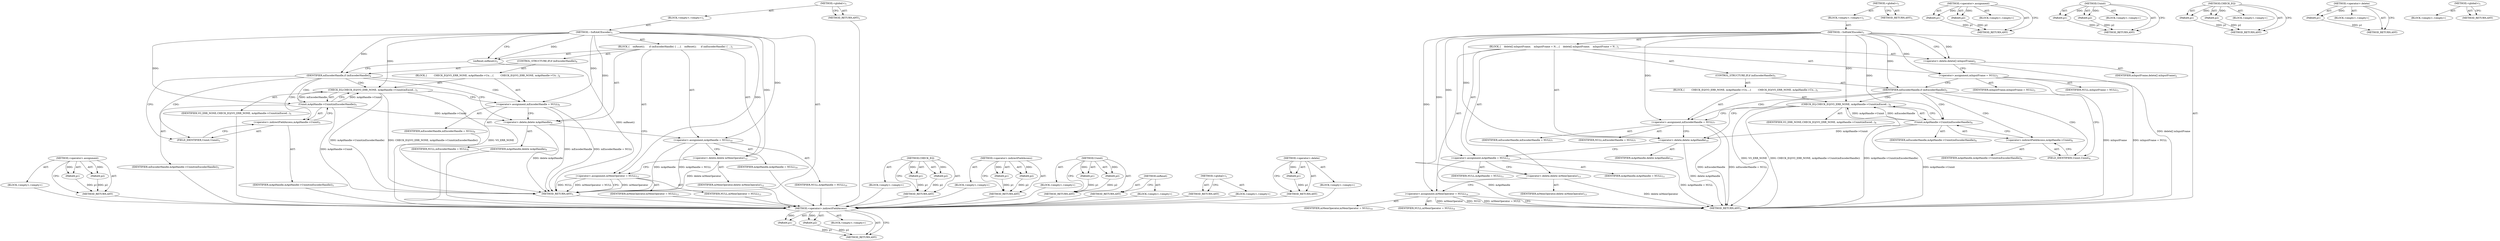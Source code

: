 digraph "&lt;operator&gt;.delete" {
vulnerable_72 [label=<(METHOD,&lt;operator&gt;.indirectFieldAccess)>];
vulnerable_73 [label=<(PARAM,p1)>];
vulnerable_74 [label=<(PARAM,p2)>];
vulnerable_75 [label=<(BLOCK,&lt;empty&gt;,&lt;empty&gt;)>];
vulnerable_76 [label=<(METHOD_RETURN,ANY)>];
vulnerable_6 [label=<(METHOD,&lt;global&gt;)<SUB>1</SUB>>];
vulnerable_7 [label=<(BLOCK,&lt;empty&gt;,&lt;empty&gt;)<SUB>1</SUB>>];
vulnerable_8 [label=<(METHOD,~SoftAACEncoder)<SUB>1</SUB>>];
vulnerable_9 [label=<(BLOCK,{
    delete[] mInputFrame;
    mInputFrame = N...,{
    delete[] mInputFrame;
    mInputFrame = N...)<SUB>1</SUB>>];
vulnerable_10 [label=<(&lt;operator&gt;.delete,delete[] mInputFrame)<SUB>2</SUB>>];
vulnerable_11 [label=<(IDENTIFIER,mInputFrame,delete[] mInputFrame)<SUB>2</SUB>>];
vulnerable_12 [label=<(&lt;operator&gt;.assignment,mInputFrame = NULL)<SUB>3</SUB>>];
vulnerable_13 [label=<(IDENTIFIER,mInputFrame,mInputFrame = NULL)<SUB>3</SUB>>];
vulnerable_14 [label=<(IDENTIFIER,NULL,mInputFrame = NULL)<SUB>3</SUB>>];
vulnerable_15 [label=<(CONTROL_STRUCTURE,IF,if (mEncoderHandle))<SUB>5</SUB>>];
vulnerable_16 [label=<(IDENTIFIER,mEncoderHandle,if (mEncoderHandle))<SUB>5</SUB>>];
vulnerable_17 [label=<(BLOCK,{
         CHECK_EQ(VO_ERR_NONE, mApiHandle-&gt;Un...,{
         CHECK_EQ(VO_ERR_NONE, mApiHandle-&gt;Un...)<SUB>5</SUB>>];
vulnerable_18 [label=<(CHECK_EQ,CHECK_EQ(VO_ERR_NONE, mApiHandle-&gt;Uninit(mEncod...)<SUB>6</SUB>>];
vulnerable_19 [label=<(IDENTIFIER,VO_ERR_NONE,CHECK_EQ(VO_ERR_NONE, mApiHandle-&gt;Uninit(mEncod...)<SUB>6</SUB>>];
vulnerable_20 [label=<(Uninit,mApiHandle-&gt;Uninit(mEncoderHandle))<SUB>6</SUB>>];
vulnerable_21 [label=<(&lt;operator&gt;.indirectFieldAccess,mApiHandle-&gt;Uninit)<SUB>6</SUB>>];
vulnerable_22 [label=<(IDENTIFIER,mApiHandle,mApiHandle-&gt;Uninit(mEncoderHandle))<SUB>6</SUB>>];
vulnerable_23 [label=<(FIELD_IDENTIFIER,Uninit,Uninit)<SUB>6</SUB>>];
vulnerable_24 [label=<(IDENTIFIER,mEncoderHandle,mApiHandle-&gt;Uninit(mEncoderHandle))<SUB>6</SUB>>];
vulnerable_25 [label=<(&lt;operator&gt;.assignment,mEncoderHandle = NULL)<SUB>7</SUB>>];
vulnerable_26 [label=<(IDENTIFIER,mEncoderHandle,mEncoderHandle = NULL)<SUB>7</SUB>>];
vulnerable_27 [label=<(IDENTIFIER,NULL,mEncoderHandle = NULL)<SUB>7</SUB>>];
vulnerable_28 [label=<(&lt;operator&gt;.delete,delete mApiHandle)<SUB>10</SUB>>];
vulnerable_29 [label=<(IDENTIFIER,mApiHandle,delete mApiHandle)<SUB>10</SUB>>];
vulnerable_30 [label=<(&lt;operator&gt;.assignment,mApiHandle = NULL)<SUB>11</SUB>>];
vulnerable_31 [label=<(IDENTIFIER,mApiHandle,mApiHandle = NULL)<SUB>11</SUB>>];
vulnerable_32 [label=<(IDENTIFIER,NULL,mApiHandle = NULL)<SUB>11</SUB>>];
vulnerable_33 [label=<(&lt;operator&gt;.delete,delete mMemOperator)<SUB>13</SUB>>];
vulnerable_34 [label=<(IDENTIFIER,mMemOperator,delete mMemOperator)<SUB>13</SUB>>];
vulnerable_35 [label=<(&lt;operator&gt;.assignment,mMemOperator = NULL)<SUB>14</SUB>>];
vulnerable_36 [label=<(IDENTIFIER,mMemOperator,mMemOperator = NULL)<SUB>14</SUB>>];
vulnerable_37 [label=<(IDENTIFIER,NULL,mMemOperator = NULL)<SUB>14</SUB>>];
vulnerable_38 [label=<(METHOD_RETURN,ANY)<SUB>1</SUB>>];
vulnerable_40 [label=<(METHOD_RETURN,ANY)<SUB>1</SUB>>];
vulnerable_57 [label=<(METHOD,&lt;operator&gt;.assignment)>];
vulnerable_58 [label=<(PARAM,p1)>];
vulnerable_59 [label=<(PARAM,p2)>];
vulnerable_60 [label=<(BLOCK,&lt;empty&gt;,&lt;empty&gt;)>];
vulnerable_61 [label=<(METHOD_RETURN,ANY)>];
vulnerable_67 [label=<(METHOD,Uninit)>];
vulnerable_68 [label=<(PARAM,p1)>];
vulnerable_69 [label=<(PARAM,p2)>];
vulnerable_70 [label=<(BLOCK,&lt;empty&gt;,&lt;empty&gt;)>];
vulnerable_71 [label=<(METHOD_RETURN,ANY)>];
vulnerable_62 [label=<(METHOD,CHECK_EQ)>];
vulnerable_63 [label=<(PARAM,p1)>];
vulnerable_64 [label=<(PARAM,p2)>];
vulnerable_65 [label=<(BLOCK,&lt;empty&gt;,&lt;empty&gt;)>];
vulnerable_66 [label=<(METHOD_RETURN,ANY)>];
vulnerable_53 [label=<(METHOD,&lt;operator&gt;.delete)>];
vulnerable_54 [label=<(PARAM,p1)>];
vulnerable_55 [label=<(BLOCK,&lt;empty&gt;,&lt;empty&gt;)>];
vulnerable_56 [label=<(METHOD_RETURN,ANY)>];
vulnerable_47 [label=<(METHOD,&lt;global&gt;)<SUB>1</SUB>>];
vulnerable_48 [label=<(BLOCK,&lt;empty&gt;,&lt;empty&gt;)>];
vulnerable_49 [label=<(METHOD_RETURN,ANY)>];
fixed_67 [label=<(METHOD,&lt;operator&gt;.assignment)>];
fixed_68 [label=<(PARAM,p1)>];
fixed_69 [label=<(PARAM,p2)>];
fixed_70 [label=<(BLOCK,&lt;empty&gt;,&lt;empty&gt;)>];
fixed_71 [label=<(METHOD_RETURN,ANY)>];
fixed_6 [label=<(METHOD,&lt;global&gt;)<SUB>1</SUB>>];
fixed_7 [label=<(BLOCK,&lt;empty&gt;,&lt;empty&gt;)<SUB>1</SUB>>];
fixed_8 [label=<(METHOD,~SoftAACEncoder)<SUB>1</SUB>>];
fixed_9 [label=<(BLOCK,{
    onReset();
 
     if (mEncoderHandle) {
 ...,{
    onReset();
 
     if (mEncoderHandle) {
 ...)<SUB>1</SUB>>];
fixed_10 [label=<(onReset,onReset())<SUB>2</SUB>>];
fixed_11 [label=<(CONTROL_STRUCTURE,IF,if (mEncoderHandle))<SUB>4</SUB>>];
fixed_12 [label=<(IDENTIFIER,mEncoderHandle,if (mEncoderHandle))<SUB>4</SUB>>];
fixed_13 [label=<(BLOCK,{
         CHECK_EQ(VO_ERR_NONE, mApiHandle-&gt;Un...,{
         CHECK_EQ(VO_ERR_NONE, mApiHandle-&gt;Un...)<SUB>4</SUB>>];
fixed_14 [label=<(CHECK_EQ,CHECK_EQ(VO_ERR_NONE, mApiHandle-&gt;Uninit(mEncod...)<SUB>5</SUB>>];
fixed_15 [label=<(IDENTIFIER,VO_ERR_NONE,CHECK_EQ(VO_ERR_NONE, mApiHandle-&gt;Uninit(mEncod...)<SUB>5</SUB>>];
fixed_16 [label=<(Uninit,mApiHandle-&gt;Uninit(mEncoderHandle))<SUB>5</SUB>>];
fixed_17 [label=<(&lt;operator&gt;.indirectFieldAccess,mApiHandle-&gt;Uninit)<SUB>5</SUB>>];
fixed_18 [label=<(IDENTIFIER,mApiHandle,mApiHandle-&gt;Uninit(mEncoderHandle))<SUB>5</SUB>>];
fixed_19 [label=<(FIELD_IDENTIFIER,Uninit,Uninit)<SUB>5</SUB>>];
fixed_20 [label=<(IDENTIFIER,mEncoderHandle,mApiHandle-&gt;Uninit(mEncoderHandle))<SUB>5</SUB>>];
fixed_21 [label=<(&lt;operator&gt;.assignment,mEncoderHandle = NULL)<SUB>6</SUB>>];
fixed_22 [label=<(IDENTIFIER,mEncoderHandle,mEncoderHandle = NULL)<SUB>6</SUB>>];
fixed_23 [label=<(IDENTIFIER,NULL,mEncoderHandle = NULL)<SUB>6</SUB>>];
fixed_24 [label=<(&lt;operator&gt;.delete,delete mApiHandle)<SUB>9</SUB>>];
fixed_25 [label=<(IDENTIFIER,mApiHandle,delete mApiHandle)<SUB>9</SUB>>];
fixed_26 [label=<(&lt;operator&gt;.assignment,mApiHandle = NULL)<SUB>10</SUB>>];
fixed_27 [label=<(IDENTIFIER,mApiHandle,mApiHandle = NULL)<SUB>10</SUB>>];
fixed_28 [label=<(IDENTIFIER,NULL,mApiHandle = NULL)<SUB>10</SUB>>];
fixed_29 [label=<(&lt;operator&gt;.delete,delete mMemOperator)<SUB>12</SUB>>];
fixed_30 [label=<(IDENTIFIER,mMemOperator,delete mMemOperator)<SUB>12</SUB>>];
fixed_31 [label=<(&lt;operator&gt;.assignment,mMemOperator = NULL)<SUB>13</SUB>>];
fixed_32 [label=<(IDENTIFIER,mMemOperator,mMemOperator = NULL)<SUB>13</SUB>>];
fixed_33 [label=<(IDENTIFIER,NULL,mMemOperator = NULL)<SUB>13</SUB>>];
fixed_34 [label=<(METHOD_RETURN,ANY)<SUB>1</SUB>>];
fixed_36 [label=<(METHOD_RETURN,ANY)<SUB>1</SUB>>];
fixed_52 [label=<(METHOD,CHECK_EQ)>];
fixed_53 [label=<(PARAM,p1)>];
fixed_54 [label=<(PARAM,p2)>];
fixed_55 [label=<(BLOCK,&lt;empty&gt;,&lt;empty&gt;)>];
fixed_56 [label=<(METHOD_RETURN,ANY)>];
fixed_62 [label=<(METHOD,&lt;operator&gt;.indirectFieldAccess)>];
fixed_63 [label=<(PARAM,p1)>];
fixed_64 [label=<(PARAM,p2)>];
fixed_65 [label=<(BLOCK,&lt;empty&gt;,&lt;empty&gt;)>];
fixed_66 [label=<(METHOD_RETURN,ANY)>];
fixed_57 [label=<(METHOD,Uninit)>];
fixed_58 [label=<(PARAM,p1)>];
fixed_59 [label=<(PARAM,p2)>];
fixed_60 [label=<(BLOCK,&lt;empty&gt;,&lt;empty&gt;)>];
fixed_61 [label=<(METHOD_RETURN,ANY)>];
fixed_49 [label=<(METHOD,onReset)>];
fixed_50 [label=<(BLOCK,&lt;empty&gt;,&lt;empty&gt;)>];
fixed_51 [label=<(METHOD_RETURN,ANY)>];
fixed_43 [label=<(METHOD,&lt;global&gt;)<SUB>1</SUB>>];
fixed_44 [label=<(BLOCK,&lt;empty&gt;,&lt;empty&gt;)>];
fixed_45 [label=<(METHOD_RETURN,ANY)>];
fixed_72 [label=<(METHOD,&lt;operator&gt;.delete)>];
fixed_73 [label=<(PARAM,p1)>];
fixed_74 [label=<(BLOCK,&lt;empty&gt;,&lt;empty&gt;)>];
fixed_75 [label=<(METHOD_RETURN,ANY)>];
vulnerable_72 -> vulnerable_73  [key=0, label="AST: "];
vulnerable_72 -> vulnerable_73  [key=1, label="DDG: "];
vulnerable_72 -> vulnerable_75  [key=0, label="AST: "];
vulnerable_72 -> vulnerable_74  [key=0, label="AST: "];
vulnerable_72 -> vulnerable_74  [key=1, label="DDG: "];
vulnerable_72 -> vulnerable_76  [key=0, label="AST: "];
vulnerable_72 -> vulnerable_76  [key=1, label="CFG: "];
vulnerable_73 -> vulnerable_76  [key=0, label="DDG: p1"];
vulnerable_74 -> vulnerable_76  [key=0, label="DDG: p2"];
vulnerable_6 -> vulnerable_7  [key=0, label="AST: "];
vulnerable_6 -> vulnerable_40  [key=0, label="AST: "];
vulnerable_6 -> vulnerable_40  [key=1, label="CFG: "];
vulnerable_7 -> vulnerable_8  [key=0, label="AST: "];
vulnerable_8 -> vulnerable_9  [key=0, label="AST: "];
vulnerable_8 -> vulnerable_38  [key=0, label="AST: "];
vulnerable_8 -> vulnerable_10  [key=0, label="CFG: "];
vulnerable_8 -> vulnerable_10  [key=1, label="DDG: "];
vulnerable_8 -> vulnerable_12  [key=0, label="DDG: "];
vulnerable_8 -> vulnerable_30  [key=0, label="DDG: "];
vulnerable_8 -> vulnerable_35  [key=0, label="DDG: "];
vulnerable_8 -> vulnerable_16  [key=0, label="DDG: "];
vulnerable_8 -> vulnerable_28  [key=0, label="DDG: "];
vulnerable_8 -> vulnerable_33  [key=0, label="DDG: "];
vulnerable_8 -> vulnerable_25  [key=0, label="DDG: "];
vulnerable_8 -> vulnerable_18  [key=0, label="DDG: "];
vulnerable_8 -> vulnerable_20  [key=0, label="DDG: "];
vulnerable_9 -> vulnerable_10  [key=0, label="AST: "];
vulnerable_9 -> vulnerable_12  [key=0, label="AST: "];
vulnerable_9 -> vulnerable_15  [key=0, label="AST: "];
vulnerable_9 -> vulnerable_28  [key=0, label="AST: "];
vulnerable_9 -> vulnerable_30  [key=0, label="AST: "];
vulnerable_9 -> vulnerable_33  [key=0, label="AST: "];
vulnerable_9 -> vulnerable_35  [key=0, label="AST: "];
vulnerable_10 -> vulnerable_11  [key=0, label="AST: "];
vulnerable_10 -> vulnerable_12  [key=0, label="CFG: "];
vulnerable_10 -> vulnerable_38  [key=0, label="DDG: delete[] mInputFrame"];
vulnerable_12 -> vulnerable_13  [key=0, label="AST: "];
vulnerable_12 -> vulnerable_14  [key=0, label="AST: "];
vulnerable_12 -> vulnerable_16  [key=0, label="CFG: "];
vulnerable_12 -> vulnerable_38  [key=0, label="DDG: mInputFrame"];
vulnerable_12 -> vulnerable_38  [key=1, label="DDG: mInputFrame = NULL"];
vulnerable_15 -> vulnerable_16  [key=0, label="AST: "];
vulnerable_15 -> vulnerable_17  [key=0, label="AST: "];
vulnerable_16 -> vulnerable_23  [key=0, label="CFG: "];
vulnerable_16 -> vulnerable_23  [key=1, label="CDG: "];
vulnerable_16 -> vulnerable_28  [key=0, label="CFG: "];
vulnerable_16 -> vulnerable_20  [key=0, label="CDG: "];
vulnerable_16 -> vulnerable_25  [key=0, label="CDG: "];
vulnerable_16 -> vulnerable_21  [key=0, label="CDG: "];
vulnerable_16 -> vulnerable_18  [key=0, label="CDG: "];
vulnerable_17 -> vulnerable_18  [key=0, label="AST: "];
vulnerable_17 -> vulnerable_25  [key=0, label="AST: "];
vulnerable_18 -> vulnerable_19  [key=0, label="AST: "];
vulnerable_18 -> vulnerable_20  [key=0, label="AST: "];
vulnerable_18 -> vulnerable_25  [key=0, label="CFG: "];
vulnerable_18 -> vulnerable_38  [key=0, label="DDG: mApiHandle-&gt;Uninit(mEncoderHandle)"];
vulnerable_18 -> vulnerable_38  [key=1, label="DDG: CHECK_EQ(VO_ERR_NONE, mApiHandle-&gt;Uninit(mEncoderHandle))"];
vulnerable_18 -> vulnerable_38  [key=2, label="DDG: VO_ERR_NONE"];
vulnerable_20 -> vulnerable_21  [key=0, label="AST: "];
vulnerable_20 -> vulnerable_24  [key=0, label="AST: "];
vulnerable_20 -> vulnerable_18  [key=0, label="CFG: "];
vulnerable_20 -> vulnerable_18  [key=1, label="DDG: mApiHandle-&gt;Uninit"];
vulnerable_20 -> vulnerable_18  [key=2, label="DDG: mEncoderHandle"];
vulnerable_20 -> vulnerable_38  [key=0, label="DDG: mApiHandle-&gt;Uninit"];
vulnerable_20 -> vulnerable_28  [key=0, label="DDG: mApiHandle-&gt;Uninit"];
vulnerable_21 -> vulnerable_22  [key=0, label="AST: "];
vulnerable_21 -> vulnerable_23  [key=0, label="AST: "];
vulnerable_21 -> vulnerable_20  [key=0, label="CFG: "];
vulnerable_23 -> vulnerable_21  [key=0, label="CFG: "];
vulnerable_25 -> vulnerable_26  [key=0, label="AST: "];
vulnerable_25 -> vulnerable_27  [key=0, label="AST: "];
vulnerable_25 -> vulnerable_28  [key=0, label="CFG: "];
vulnerable_25 -> vulnerable_38  [key=0, label="DDG: mEncoderHandle"];
vulnerable_25 -> vulnerable_38  [key=1, label="DDG: mEncoderHandle = NULL"];
vulnerable_28 -> vulnerable_29  [key=0, label="AST: "];
vulnerable_28 -> vulnerable_30  [key=0, label="CFG: "];
vulnerable_28 -> vulnerable_38  [key=0, label="DDG: delete mApiHandle"];
vulnerable_30 -> vulnerable_31  [key=0, label="AST: "];
vulnerable_30 -> vulnerable_32  [key=0, label="AST: "];
vulnerable_30 -> vulnerable_33  [key=0, label="CFG: "];
vulnerable_30 -> vulnerable_38  [key=0, label="DDG: mApiHandle"];
vulnerable_30 -> vulnerable_38  [key=1, label="DDG: mApiHandle = NULL"];
vulnerable_33 -> vulnerable_34  [key=0, label="AST: "];
vulnerable_33 -> vulnerable_35  [key=0, label="CFG: "];
vulnerable_33 -> vulnerable_38  [key=0, label="DDG: delete mMemOperator"];
vulnerable_35 -> vulnerable_36  [key=0, label="AST: "];
vulnerable_35 -> vulnerable_37  [key=0, label="AST: "];
vulnerable_35 -> vulnerable_38  [key=0, label="CFG: "];
vulnerable_35 -> vulnerable_38  [key=1, label="DDG: mMemOperator"];
vulnerable_35 -> vulnerable_38  [key=2, label="DDG: NULL"];
vulnerable_35 -> vulnerable_38  [key=3, label="DDG: mMemOperator = NULL"];
vulnerable_57 -> vulnerable_58  [key=0, label="AST: "];
vulnerable_57 -> vulnerable_58  [key=1, label="DDG: "];
vulnerable_57 -> vulnerable_60  [key=0, label="AST: "];
vulnerable_57 -> vulnerable_59  [key=0, label="AST: "];
vulnerable_57 -> vulnerable_59  [key=1, label="DDG: "];
vulnerable_57 -> vulnerable_61  [key=0, label="AST: "];
vulnerable_57 -> vulnerable_61  [key=1, label="CFG: "];
vulnerable_58 -> vulnerable_61  [key=0, label="DDG: p1"];
vulnerable_59 -> vulnerable_61  [key=0, label="DDG: p2"];
vulnerable_67 -> vulnerable_68  [key=0, label="AST: "];
vulnerable_67 -> vulnerable_68  [key=1, label="DDG: "];
vulnerable_67 -> vulnerable_70  [key=0, label="AST: "];
vulnerable_67 -> vulnerable_69  [key=0, label="AST: "];
vulnerable_67 -> vulnerable_69  [key=1, label="DDG: "];
vulnerable_67 -> vulnerable_71  [key=0, label="AST: "];
vulnerable_67 -> vulnerable_71  [key=1, label="CFG: "];
vulnerable_68 -> vulnerable_71  [key=0, label="DDG: p1"];
vulnerable_69 -> vulnerable_71  [key=0, label="DDG: p2"];
vulnerable_62 -> vulnerable_63  [key=0, label="AST: "];
vulnerable_62 -> vulnerable_63  [key=1, label="DDG: "];
vulnerable_62 -> vulnerable_65  [key=0, label="AST: "];
vulnerable_62 -> vulnerable_64  [key=0, label="AST: "];
vulnerable_62 -> vulnerable_64  [key=1, label="DDG: "];
vulnerable_62 -> vulnerable_66  [key=0, label="AST: "];
vulnerable_62 -> vulnerable_66  [key=1, label="CFG: "];
vulnerable_63 -> vulnerable_66  [key=0, label="DDG: p1"];
vulnerable_64 -> vulnerable_66  [key=0, label="DDG: p2"];
vulnerable_53 -> vulnerable_54  [key=0, label="AST: "];
vulnerable_53 -> vulnerable_54  [key=1, label="DDG: "];
vulnerable_53 -> vulnerable_55  [key=0, label="AST: "];
vulnerable_53 -> vulnerable_56  [key=0, label="AST: "];
vulnerable_53 -> vulnerable_56  [key=1, label="CFG: "];
vulnerable_54 -> vulnerable_56  [key=0, label="DDG: p1"];
vulnerable_47 -> vulnerable_48  [key=0, label="AST: "];
vulnerable_47 -> vulnerable_49  [key=0, label="AST: "];
vulnerable_47 -> vulnerable_49  [key=1, label="CFG: "];
fixed_67 -> fixed_68  [key=0, label="AST: "];
fixed_67 -> fixed_68  [key=1, label="DDG: "];
fixed_67 -> fixed_70  [key=0, label="AST: "];
fixed_67 -> fixed_69  [key=0, label="AST: "];
fixed_67 -> fixed_69  [key=1, label="DDG: "];
fixed_67 -> fixed_71  [key=0, label="AST: "];
fixed_67 -> fixed_71  [key=1, label="CFG: "];
fixed_68 -> fixed_71  [key=0, label="DDG: p1"];
fixed_69 -> fixed_71  [key=0, label="DDG: p2"];
fixed_70 -> vulnerable_72  [key=0];
fixed_71 -> vulnerable_72  [key=0];
fixed_6 -> fixed_7  [key=0, label="AST: "];
fixed_6 -> fixed_36  [key=0, label="AST: "];
fixed_6 -> fixed_36  [key=1, label="CFG: "];
fixed_7 -> fixed_8  [key=0, label="AST: "];
fixed_8 -> fixed_9  [key=0, label="AST: "];
fixed_8 -> fixed_34  [key=0, label="AST: "];
fixed_8 -> fixed_10  [key=0, label="CFG: "];
fixed_8 -> fixed_10  [key=1, label="DDG: "];
fixed_8 -> fixed_26  [key=0, label="DDG: "];
fixed_8 -> fixed_31  [key=0, label="DDG: "];
fixed_8 -> fixed_12  [key=0, label="DDG: "];
fixed_8 -> fixed_24  [key=0, label="DDG: "];
fixed_8 -> fixed_29  [key=0, label="DDG: "];
fixed_8 -> fixed_21  [key=0, label="DDG: "];
fixed_8 -> fixed_14  [key=0, label="DDG: "];
fixed_8 -> fixed_16  [key=0, label="DDG: "];
fixed_9 -> fixed_10  [key=0, label="AST: "];
fixed_9 -> fixed_11  [key=0, label="AST: "];
fixed_9 -> fixed_24  [key=0, label="AST: "];
fixed_9 -> fixed_26  [key=0, label="AST: "];
fixed_9 -> fixed_29  [key=0, label="AST: "];
fixed_9 -> fixed_31  [key=0, label="AST: "];
fixed_10 -> fixed_12  [key=0, label="CFG: "];
fixed_10 -> fixed_34  [key=0, label="DDG: onReset()"];
fixed_11 -> fixed_12  [key=0, label="AST: "];
fixed_11 -> fixed_13  [key=0, label="AST: "];
fixed_12 -> fixed_19  [key=0, label="CFG: "];
fixed_12 -> fixed_19  [key=1, label="CDG: "];
fixed_12 -> fixed_24  [key=0, label="CFG: "];
fixed_12 -> fixed_16  [key=0, label="CDG: "];
fixed_12 -> fixed_17  [key=0, label="CDG: "];
fixed_12 -> fixed_21  [key=0, label="CDG: "];
fixed_12 -> fixed_14  [key=0, label="CDG: "];
fixed_13 -> fixed_14  [key=0, label="AST: "];
fixed_13 -> fixed_21  [key=0, label="AST: "];
fixed_14 -> fixed_15  [key=0, label="AST: "];
fixed_14 -> fixed_16  [key=0, label="AST: "];
fixed_14 -> fixed_21  [key=0, label="CFG: "];
fixed_14 -> fixed_34  [key=0, label="DDG: mApiHandle-&gt;Uninit(mEncoderHandle)"];
fixed_14 -> fixed_34  [key=1, label="DDG: CHECK_EQ(VO_ERR_NONE, mApiHandle-&gt;Uninit(mEncoderHandle))"];
fixed_14 -> fixed_34  [key=2, label="DDG: VO_ERR_NONE"];
fixed_15 -> vulnerable_72  [key=0];
fixed_16 -> fixed_17  [key=0, label="AST: "];
fixed_16 -> fixed_20  [key=0, label="AST: "];
fixed_16 -> fixed_14  [key=0, label="CFG: "];
fixed_16 -> fixed_14  [key=1, label="DDG: mApiHandle-&gt;Uninit"];
fixed_16 -> fixed_14  [key=2, label="DDG: mEncoderHandle"];
fixed_16 -> fixed_34  [key=0, label="DDG: mApiHandle-&gt;Uninit"];
fixed_16 -> fixed_24  [key=0, label="DDG: mApiHandle-&gt;Uninit"];
fixed_17 -> fixed_18  [key=0, label="AST: "];
fixed_17 -> fixed_19  [key=0, label="AST: "];
fixed_17 -> fixed_16  [key=0, label="CFG: "];
fixed_18 -> vulnerable_72  [key=0];
fixed_19 -> fixed_17  [key=0, label="CFG: "];
fixed_20 -> vulnerable_72  [key=0];
fixed_21 -> fixed_22  [key=0, label="AST: "];
fixed_21 -> fixed_23  [key=0, label="AST: "];
fixed_21 -> fixed_24  [key=0, label="CFG: "];
fixed_21 -> fixed_34  [key=0, label="DDG: mEncoderHandle"];
fixed_21 -> fixed_34  [key=1, label="DDG: mEncoderHandle = NULL"];
fixed_22 -> vulnerable_72  [key=0];
fixed_23 -> vulnerable_72  [key=0];
fixed_24 -> fixed_25  [key=0, label="AST: "];
fixed_24 -> fixed_26  [key=0, label="CFG: "];
fixed_24 -> fixed_34  [key=0, label="DDG: delete mApiHandle"];
fixed_25 -> vulnerable_72  [key=0];
fixed_26 -> fixed_27  [key=0, label="AST: "];
fixed_26 -> fixed_28  [key=0, label="AST: "];
fixed_26 -> fixed_29  [key=0, label="CFG: "];
fixed_26 -> fixed_34  [key=0, label="DDG: mApiHandle"];
fixed_26 -> fixed_34  [key=1, label="DDG: mApiHandle = NULL"];
fixed_27 -> vulnerable_72  [key=0];
fixed_28 -> vulnerable_72  [key=0];
fixed_29 -> fixed_30  [key=0, label="AST: "];
fixed_29 -> fixed_31  [key=0, label="CFG: "];
fixed_29 -> fixed_34  [key=0, label="DDG: delete mMemOperator"];
fixed_30 -> vulnerable_72  [key=0];
fixed_31 -> fixed_32  [key=0, label="AST: "];
fixed_31 -> fixed_33  [key=0, label="AST: "];
fixed_31 -> fixed_34  [key=0, label="CFG: "];
fixed_31 -> fixed_34  [key=1, label="DDG: mMemOperator"];
fixed_31 -> fixed_34  [key=2, label="DDG: NULL"];
fixed_31 -> fixed_34  [key=3, label="DDG: mMemOperator = NULL"];
fixed_32 -> vulnerable_72  [key=0];
fixed_33 -> vulnerable_72  [key=0];
fixed_34 -> vulnerable_72  [key=0];
fixed_36 -> vulnerable_72  [key=0];
fixed_52 -> fixed_53  [key=0, label="AST: "];
fixed_52 -> fixed_53  [key=1, label="DDG: "];
fixed_52 -> fixed_55  [key=0, label="AST: "];
fixed_52 -> fixed_54  [key=0, label="AST: "];
fixed_52 -> fixed_54  [key=1, label="DDG: "];
fixed_52 -> fixed_56  [key=0, label="AST: "];
fixed_52 -> fixed_56  [key=1, label="CFG: "];
fixed_53 -> fixed_56  [key=0, label="DDG: p1"];
fixed_54 -> fixed_56  [key=0, label="DDG: p2"];
fixed_55 -> vulnerable_72  [key=0];
fixed_56 -> vulnerable_72  [key=0];
fixed_62 -> fixed_63  [key=0, label="AST: "];
fixed_62 -> fixed_63  [key=1, label="DDG: "];
fixed_62 -> fixed_65  [key=0, label="AST: "];
fixed_62 -> fixed_64  [key=0, label="AST: "];
fixed_62 -> fixed_64  [key=1, label="DDG: "];
fixed_62 -> fixed_66  [key=0, label="AST: "];
fixed_62 -> fixed_66  [key=1, label="CFG: "];
fixed_63 -> fixed_66  [key=0, label="DDG: p1"];
fixed_64 -> fixed_66  [key=0, label="DDG: p2"];
fixed_65 -> vulnerable_72  [key=0];
fixed_66 -> vulnerable_72  [key=0];
fixed_57 -> fixed_58  [key=0, label="AST: "];
fixed_57 -> fixed_58  [key=1, label="DDG: "];
fixed_57 -> fixed_60  [key=0, label="AST: "];
fixed_57 -> fixed_59  [key=0, label="AST: "];
fixed_57 -> fixed_59  [key=1, label="DDG: "];
fixed_57 -> fixed_61  [key=0, label="AST: "];
fixed_57 -> fixed_61  [key=1, label="CFG: "];
fixed_58 -> fixed_61  [key=0, label="DDG: p1"];
fixed_59 -> fixed_61  [key=0, label="DDG: p2"];
fixed_60 -> vulnerable_72  [key=0];
fixed_61 -> vulnerable_72  [key=0];
fixed_49 -> fixed_50  [key=0, label="AST: "];
fixed_49 -> fixed_51  [key=0, label="AST: "];
fixed_49 -> fixed_51  [key=1, label="CFG: "];
fixed_50 -> vulnerable_72  [key=0];
fixed_51 -> vulnerable_72  [key=0];
fixed_43 -> fixed_44  [key=0, label="AST: "];
fixed_43 -> fixed_45  [key=0, label="AST: "];
fixed_43 -> fixed_45  [key=1, label="CFG: "];
fixed_44 -> vulnerable_72  [key=0];
fixed_45 -> vulnerable_72  [key=0];
fixed_72 -> fixed_73  [key=0, label="AST: "];
fixed_72 -> fixed_73  [key=1, label="DDG: "];
fixed_72 -> fixed_74  [key=0, label="AST: "];
fixed_72 -> fixed_75  [key=0, label="AST: "];
fixed_72 -> fixed_75  [key=1, label="CFG: "];
fixed_73 -> fixed_75  [key=0, label="DDG: p1"];
fixed_74 -> vulnerable_72  [key=0];
fixed_75 -> vulnerable_72  [key=0];
}
